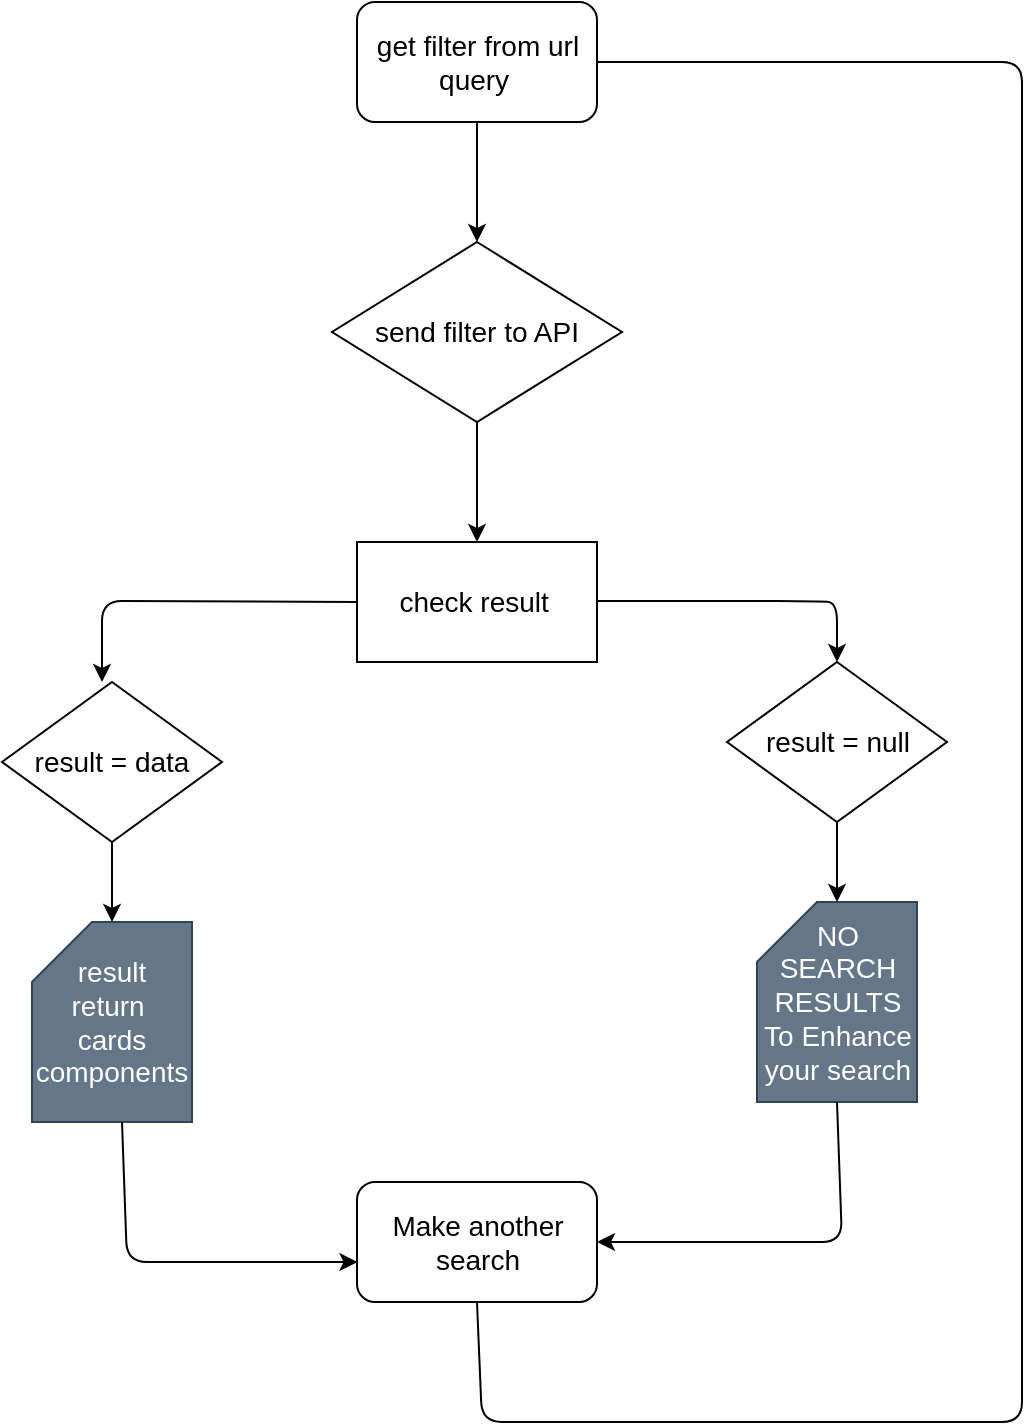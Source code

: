 <mxfile>
    <diagram id="V56HpnxubhiYukTwHcCb" name="roots-SSR-page">
        <mxGraphModel dx="1046" dy="941" grid="1" gridSize="10" guides="1" tooltips="1" connect="1" arrows="1" fold="1" page="1" pageScale="1" pageWidth="850" pageHeight="1100" math="0" shadow="0">
            <root>
                <mxCell id="0"/>
                <mxCell id="1" parent="0"/>
                <mxCell id="2" value="&lt;div style=&quot;&quot;&gt;&lt;span style=&quot;font-size: 14px; background-color: initial;&quot;&gt;get filter from url query&amp;nbsp;&lt;/span&gt;&lt;/div&gt;" style="rounded=1;whiteSpace=wrap;html=1;align=center;shadow=0;" parent="1" vertex="1">
                    <mxGeometry x="347.5" y="195" width="120" height="60" as="geometry"/>
                </mxCell>
                <mxCell id="3" value="&lt;font style=&quot;font-size: 14px;&quot;&gt;send filter to API&lt;/font&gt;" style="rhombus;whiteSpace=wrap;html=1;shadow=0;" vertex="1" parent="1">
                    <mxGeometry x="335" y="315" width="145" height="90" as="geometry"/>
                </mxCell>
                <mxCell id="4" value="" style="endArrow=classic;html=1;fontSize=14;shadow=0;" edge="1" parent="1" target="3">
                    <mxGeometry width="50" height="50" relative="1" as="geometry">
                        <mxPoint x="407.5" y="255" as="sourcePoint"/>
                        <mxPoint x="457.5" y="205" as="targetPoint"/>
                    </mxGeometry>
                </mxCell>
                <mxCell id="5" value="check result&amp;nbsp;" style="rounded=0;whiteSpace=wrap;html=1;fontSize=14;shadow=0;" vertex="1" parent="1">
                    <mxGeometry x="347.5" y="465" width="120" height="60" as="geometry"/>
                </mxCell>
                <mxCell id="6" value="" style="endArrow=classic;html=1;fontSize=14;exitX=0.5;exitY=1;exitDx=0;exitDy=0;entryX=0.5;entryY=0;entryDx=0;entryDy=0;shadow=0;" edge="1" parent="1" source="3" target="5">
                    <mxGeometry width="50" height="50" relative="1" as="geometry">
                        <mxPoint x="437.5" y="465" as="sourcePoint"/>
                        <mxPoint x="487.5" y="415" as="targetPoint"/>
                    </mxGeometry>
                </mxCell>
                <mxCell id="7" value="" style="endArrow=classic;html=1;fontSize=14;shadow=0;" edge="1" parent="1">
                    <mxGeometry width="50" height="50" relative="1" as="geometry">
                        <mxPoint x="467.5" y="494.5" as="sourcePoint"/>
                        <mxPoint x="587.5" y="525" as="targetPoint"/>
                        <Array as="points">
                            <mxPoint x="567.5" y="494.5"/>
                            <mxPoint x="587.5" y="495"/>
                        </Array>
                    </mxGeometry>
                </mxCell>
                <mxCell id="8" value="result = null" style="rhombus;whiteSpace=wrap;html=1;fontSize=14;perimeterSpacing=0;shadow=0;" vertex="1" parent="1">
                    <mxGeometry x="532.5" y="525" width="110" height="80" as="geometry"/>
                </mxCell>
                <mxCell id="9" value="NO SEARCH RESULTS&lt;br&gt;To Enhance your search" style="shape=card;whiteSpace=wrap;html=1;fontSize=14;fillColor=#647687;fontColor=#ffffff;strokeColor=#314354;shadow=0;" vertex="1" parent="1">
                    <mxGeometry x="547.5" y="645" width="80" height="100" as="geometry"/>
                </mxCell>
                <mxCell id="10" value="" style="endArrow=classic;html=1;fontSize=14;exitX=0.5;exitY=1;exitDx=0;exitDy=0;entryX=0.5;entryY=0;entryDx=0;entryDy=0;entryPerimeter=0;shadow=0;" edge="1" parent="1" source="8" target="9">
                    <mxGeometry width="50" height="50" relative="1" as="geometry">
                        <mxPoint x="437.5" y="535" as="sourcePoint"/>
                        <mxPoint x="487.5" y="485" as="targetPoint"/>
                    </mxGeometry>
                </mxCell>
                <mxCell id="11" value="" style="endArrow=classic;html=1;fontSize=14;exitX=0;exitY=0.5;exitDx=0;exitDy=0;shadow=0;" edge="1" parent="1" source="5">
                    <mxGeometry width="50" height="50" relative="1" as="geometry">
                        <mxPoint x="120" y="494.5" as="sourcePoint"/>
                        <mxPoint x="220" y="535" as="targetPoint"/>
                        <Array as="points">
                            <mxPoint x="220" y="494.5"/>
                            <mxPoint x="220" y="515"/>
                        </Array>
                    </mxGeometry>
                </mxCell>
                <mxCell id="15" value="result = data" style="rhombus;whiteSpace=wrap;html=1;fontSize=14;perimeterSpacing=0;shadow=0;" vertex="1" parent="1">
                    <mxGeometry x="170" y="535" width="110" height="80" as="geometry"/>
                </mxCell>
                <mxCell id="16" value="result return&amp;nbsp;&lt;br&gt;cards components" style="shape=card;whiteSpace=wrap;html=1;fontSize=14;fillColor=#647687;fontColor=#ffffff;strokeColor=#314354;shadow=0;" vertex="1" parent="1">
                    <mxGeometry x="185" y="655" width="80" height="100" as="geometry"/>
                </mxCell>
                <mxCell id="17" value="" style="endArrow=classic;html=1;fontSize=14;exitX=0.5;exitY=1;exitDx=0;exitDy=0;entryX=0.5;entryY=0;entryDx=0;entryDy=0;entryPerimeter=0;shadow=0;" edge="1" parent="1" source="15" target="16">
                    <mxGeometry width="50" height="50" relative="1" as="geometry">
                        <mxPoint x="75" y="545" as="sourcePoint"/>
                        <mxPoint x="125" y="495" as="targetPoint"/>
                    </mxGeometry>
                </mxCell>
                <mxCell id="18" value="" style="endArrow=classic;html=1;fontSize=14;exitX=0.5;exitY=1;exitDx=0;exitDy=0;exitPerimeter=0;entryX=1;entryY=0.5;entryDx=0;entryDy=0;shadow=0;" edge="1" parent="1" source="9" target="19">
                    <mxGeometry width="50" height="50" relative="1" as="geometry">
                        <mxPoint x="540" y="855" as="sourcePoint"/>
                        <mxPoint x="588" y="805" as="targetPoint"/>
                        <Array as="points">
                            <mxPoint x="590" y="815"/>
                        </Array>
                    </mxGeometry>
                </mxCell>
                <mxCell id="19" value="Make another search" style="rounded=1;whiteSpace=wrap;html=1;fontSize=14;shadow=0;" vertex="1" parent="1">
                    <mxGeometry x="347.5" y="785" width="120" height="60" as="geometry"/>
                </mxCell>
                <mxCell id="20" value="" style="endArrow=none;html=1;fontSize=14;entryX=1;entryY=0.5;entryDx=0;entryDy=0;exitX=0.5;exitY=1;exitDx=0;exitDy=0;shadow=0;" edge="1" parent="1" source="19" target="2">
                    <mxGeometry width="50" height="50" relative="1" as="geometry">
                        <mxPoint x="647.5" y="835" as="sourcePoint"/>
                        <mxPoint x="710" y="835" as="targetPoint"/>
                        <Array as="points">
                            <mxPoint x="410" y="905"/>
                            <mxPoint x="680" y="905"/>
                            <mxPoint x="680" y="225"/>
                        </Array>
                    </mxGeometry>
                </mxCell>
                <mxCell id="21" value="" style="endArrow=classic;html=1;fontSize=14;exitX=0.5;exitY=1;exitDx=0;exitDy=0;exitPerimeter=0;entryX=0.002;entryY=0.667;entryDx=0;entryDy=0;entryPerimeter=0;shadow=0;" edge="1" parent="1" target="19">
                    <mxGeometry width="50" height="50" relative="1" as="geometry">
                        <mxPoint x="230" y="755" as="sourcePoint"/>
                        <mxPoint x="110" y="825" as="targetPoint"/>
                        <Array as="points">
                            <mxPoint x="232.5" y="825"/>
                        </Array>
                    </mxGeometry>
                </mxCell>
            </root>
        </mxGraphModel>
    </diagram>
</mxfile>